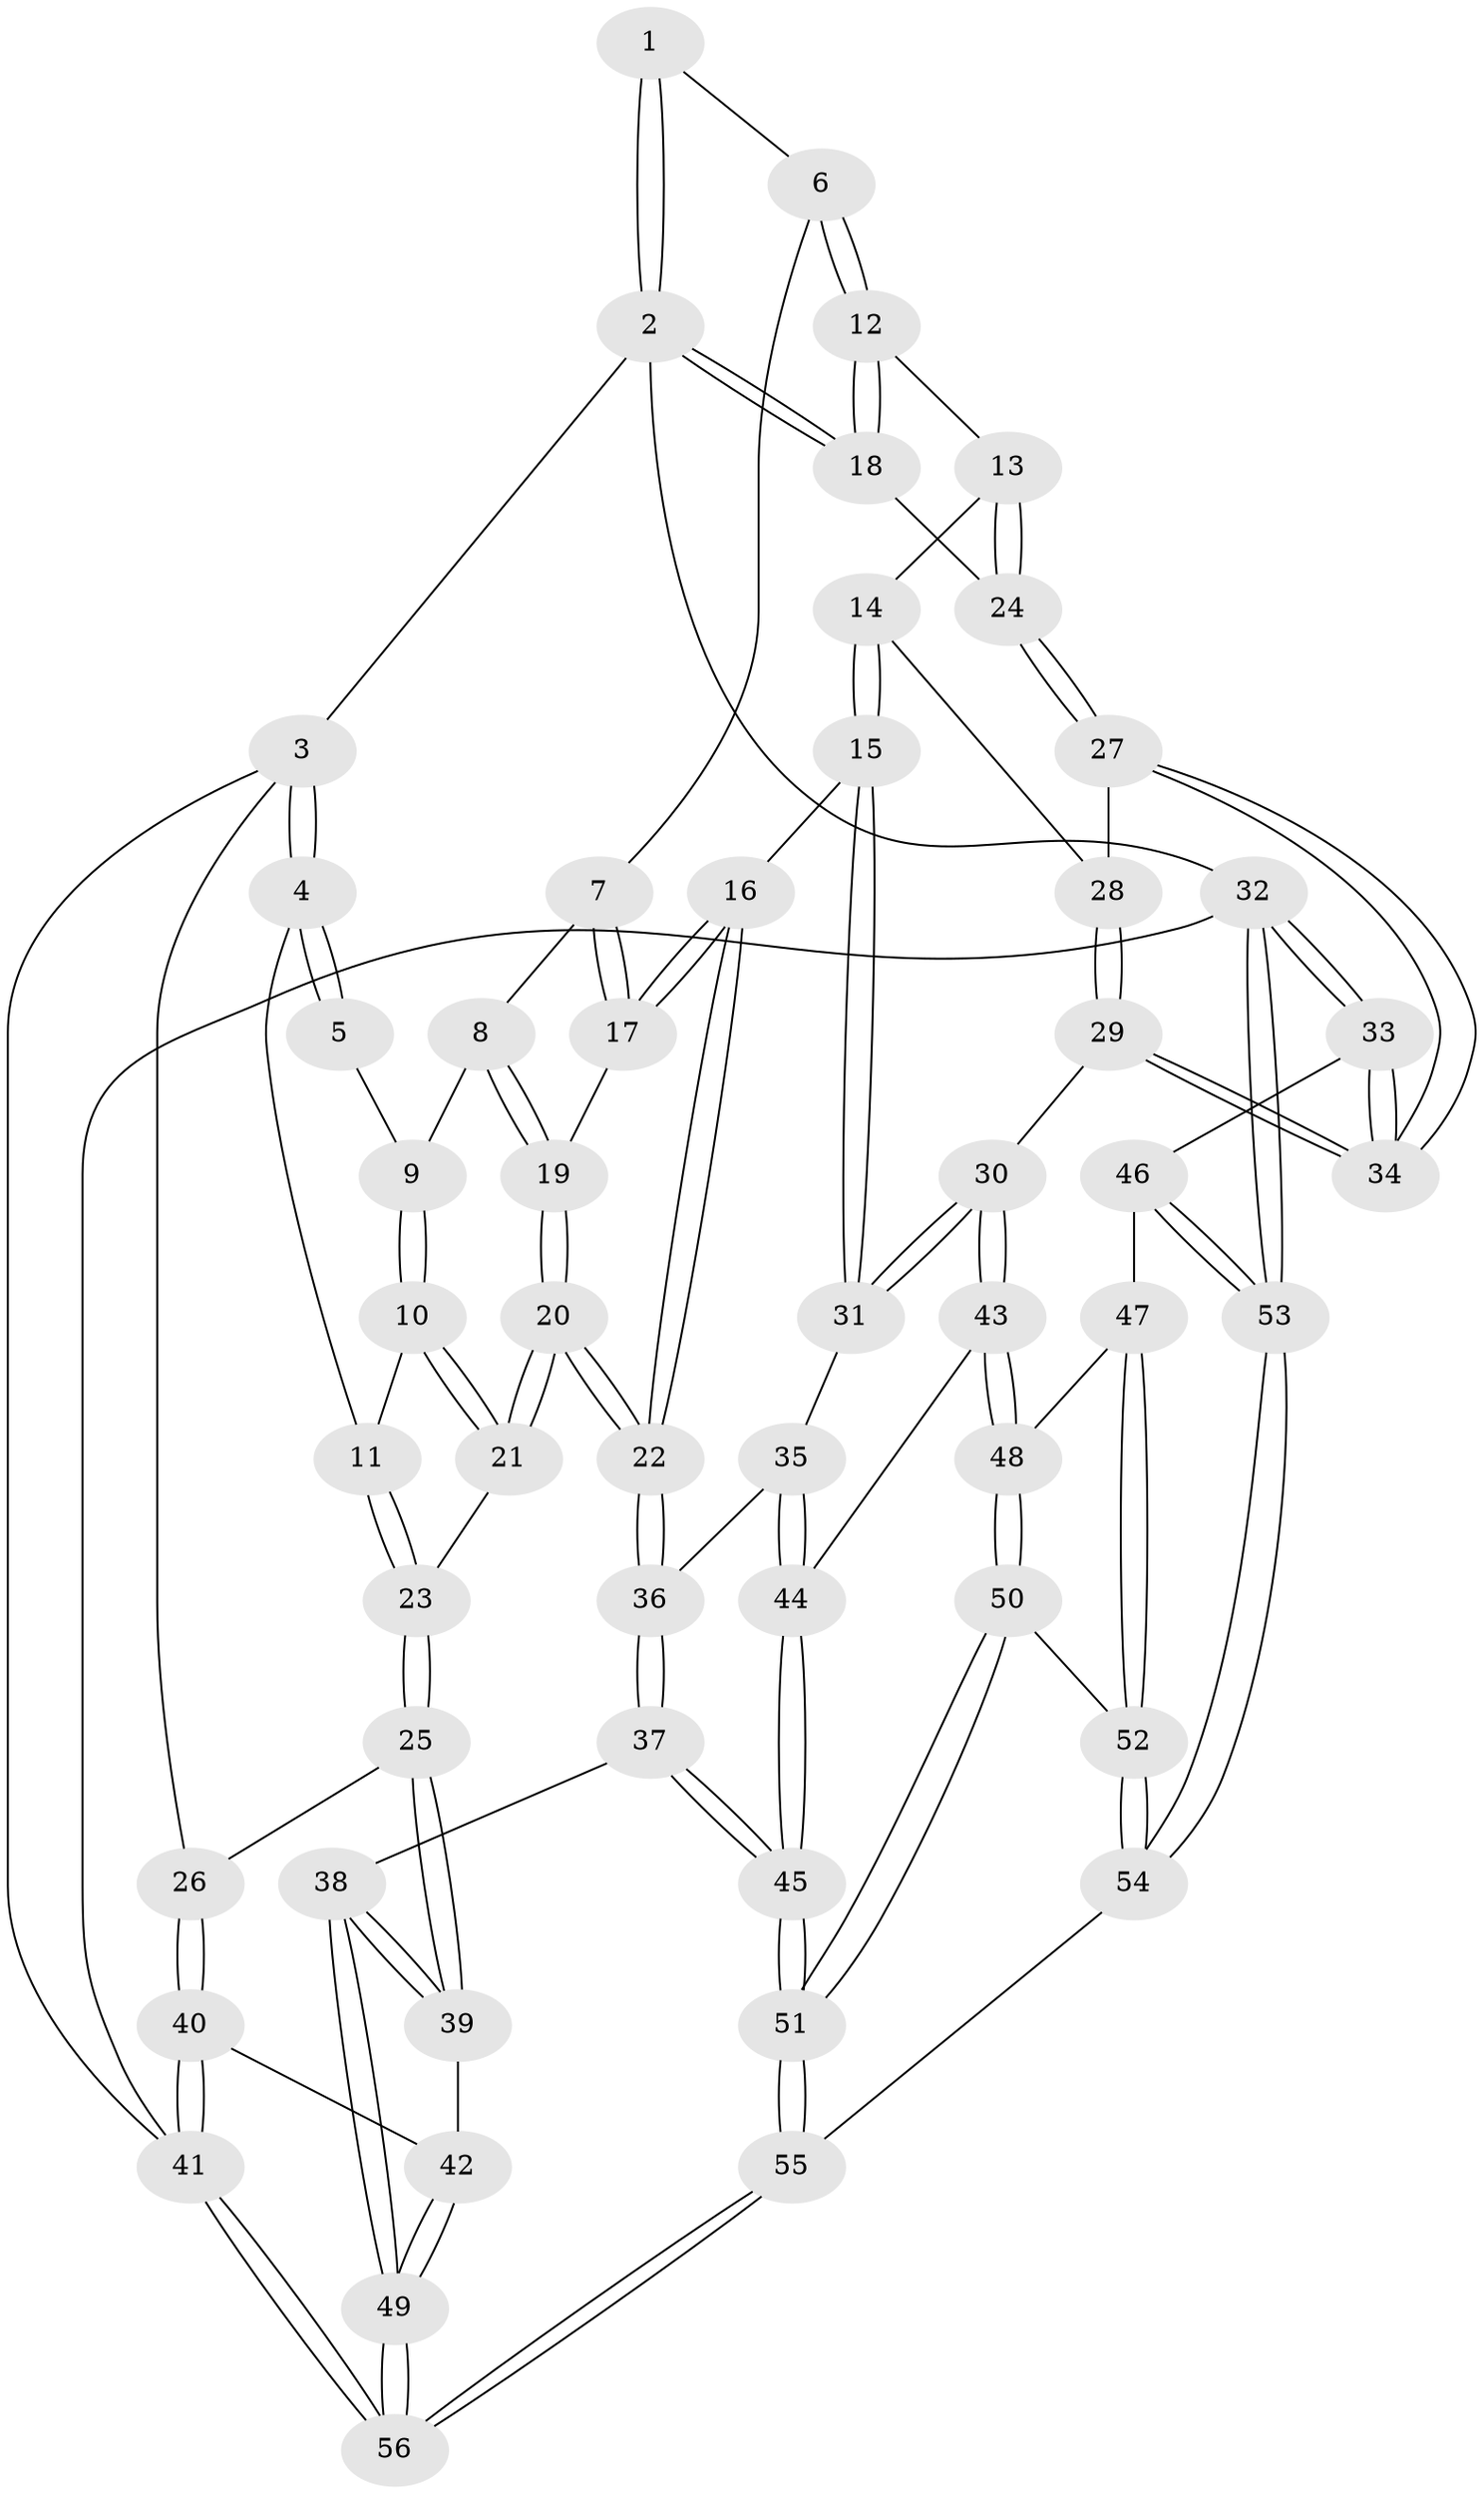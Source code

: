 // Generated by graph-tools (version 1.1) at 2025/03/03/09/25 03:03:18]
// undirected, 56 vertices, 137 edges
graph export_dot {
graph [start="1"]
  node [color=gray90,style=filled];
  1 [pos="+0.7500827576989361+0"];
  2 [pos="+1+0"];
  3 [pos="+0+0"];
  4 [pos="+0+0"];
  5 [pos="+0.2828026156609819+0"];
  6 [pos="+0.7352417925496006+0.09817112077152981"];
  7 [pos="+0.7157662913436147+0.10113775914391107"];
  8 [pos="+0.3847156869220228+0.007052495794835917"];
  9 [pos="+0.31229818685303934+0"];
  10 [pos="+0.23997348067127855+0.24024691022886355"];
  11 [pos="+0.07035925293092253+0.19808110944960244"];
  12 [pos="+0.7709680461716168+0.13583688574083969"];
  13 [pos="+0.818307868176877+0.23466149135456613"];
  14 [pos="+0.7801513386779108+0.3302088658838581"];
  15 [pos="+0.6305939555562035+0.40876683624883414"];
  16 [pos="+0.6126825948158109+0.4064933704716204"];
  17 [pos="+0.5980697338352411+0.18874226473404737"];
  18 [pos="+1+0"];
  19 [pos="+0.40746359351368266+0.08393117577218302"];
  20 [pos="+0.41206408958152607+0.4121754895706492"];
  21 [pos="+0.32079719545534496+0.4097020656334634"];
  22 [pos="+0.4409495038676482+0.4335765429194837"];
  23 [pos="+0.177673516167718+0.435442017428728"];
  24 [pos="+1+0.12054510390543367"];
  25 [pos="+0.1431734252224441+0.4673398813033234"];
  26 [pos="+0+0.438862199493257"];
  27 [pos="+1+0.38000638123512126"];
  28 [pos="+0.8373115495331868+0.37848553626187137"];
  29 [pos="+0.964842612221375+0.6341539458304746"];
  30 [pos="+0.8457229402368021+0.666533403412456"];
  31 [pos="+0.7174982722332913+0.5744921308602002"];
  32 [pos="+1+1"];
  33 [pos="+1+0.7997431539304283"];
  34 [pos="+1+0.6666051003884153"];
  35 [pos="+0.628364374525859+0.6570929117224931"];
  36 [pos="+0.43431797382901266+0.6198016823561296"];
  37 [pos="+0.385422780052347+0.7778112053544527"];
  38 [pos="+0.3724749425381042+0.7808129603549873"];
  39 [pos="+0.1268857091411509+0.6871230139630767"];
  40 [pos="+0+0.7581231834553798"];
  41 [pos="+0+1"];
  42 [pos="+0.12525141679584714+0.688108276094569"];
  43 [pos="+0.7683126820242513+0.7845608639563332"];
  44 [pos="+0.6435321103432382+0.7770769822525833"];
  45 [pos="+0.47740091622458436+0.8485618105601471"];
  46 [pos="+0.8382850392060839+0.8751402772234399"];
  47 [pos="+0.8364201528070704+0.8744908563867162"];
  48 [pos="+0.7772033956898886+0.8305024461586292"];
  49 [pos="+0.09038397103687357+1"];
  50 [pos="+0.7574443365283272+0.8700462750067497"];
  51 [pos="+0.5772765145845862+1"];
  52 [pos="+0.8284621199045569+1"];
  53 [pos="+1+1"];
  54 [pos="+0.8713248568158789+1"];
  55 [pos="+0.5856389094893867+1"];
  56 [pos="+0+1"];
  1 -- 2;
  1 -- 2;
  1 -- 6;
  2 -- 3;
  2 -- 18;
  2 -- 18;
  2 -- 32;
  3 -- 4;
  3 -- 4;
  3 -- 26;
  3 -- 41;
  4 -- 5;
  4 -- 5;
  4 -- 11;
  5 -- 9;
  6 -- 7;
  6 -- 12;
  6 -- 12;
  7 -- 8;
  7 -- 17;
  7 -- 17;
  8 -- 9;
  8 -- 19;
  8 -- 19;
  9 -- 10;
  9 -- 10;
  10 -- 11;
  10 -- 21;
  10 -- 21;
  11 -- 23;
  11 -- 23;
  12 -- 13;
  12 -- 18;
  12 -- 18;
  13 -- 14;
  13 -- 24;
  13 -- 24;
  14 -- 15;
  14 -- 15;
  14 -- 28;
  15 -- 16;
  15 -- 31;
  15 -- 31;
  16 -- 17;
  16 -- 17;
  16 -- 22;
  16 -- 22;
  17 -- 19;
  18 -- 24;
  19 -- 20;
  19 -- 20;
  20 -- 21;
  20 -- 21;
  20 -- 22;
  20 -- 22;
  21 -- 23;
  22 -- 36;
  22 -- 36;
  23 -- 25;
  23 -- 25;
  24 -- 27;
  24 -- 27;
  25 -- 26;
  25 -- 39;
  25 -- 39;
  26 -- 40;
  26 -- 40;
  27 -- 28;
  27 -- 34;
  27 -- 34;
  28 -- 29;
  28 -- 29;
  29 -- 30;
  29 -- 34;
  29 -- 34;
  30 -- 31;
  30 -- 31;
  30 -- 43;
  30 -- 43;
  31 -- 35;
  32 -- 33;
  32 -- 33;
  32 -- 53;
  32 -- 53;
  32 -- 41;
  33 -- 34;
  33 -- 34;
  33 -- 46;
  35 -- 36;
  35 -- 44;
  35 -- 44;
  36 -- 37;
  36 -- 37;
  37 -- 38;
  37 -- 45;
  37 -- 45;
  38 -- 39;
  38 -- 39;
  38 -- 49;
  38 -- 49;
  39 -- 42;
  40 -- 41;
  40 -- 41;
  40 -- 42;
  41 -- 56;
  41 -- 56;
  42 -- 49;
  42 -- 49;
  43 -- 44;
  43 -- 48;
  43 -- 48;
  44 -- 45;
  44 -- 45;
  45 -- 51;
  45 -- 51;
  46 -- 47;
  46 -- 53;
  46 -- 53;
  47 -- 48;
  47 -- 52;
  47 -- 52;
  48 -- 50;
  48 -- 50;
  49 -- 56;
  49 -- 56;
  50 -- 51;
  50 -- 51;
  50 -- 52;
  51 -- 55;
  51 -- 55;
  52 -- 54;
  52 -- 54;
  53 -- 54;
  53 -- 54;
  54 -- 55;
  55 -- 56;
  55 -- 56;
}
